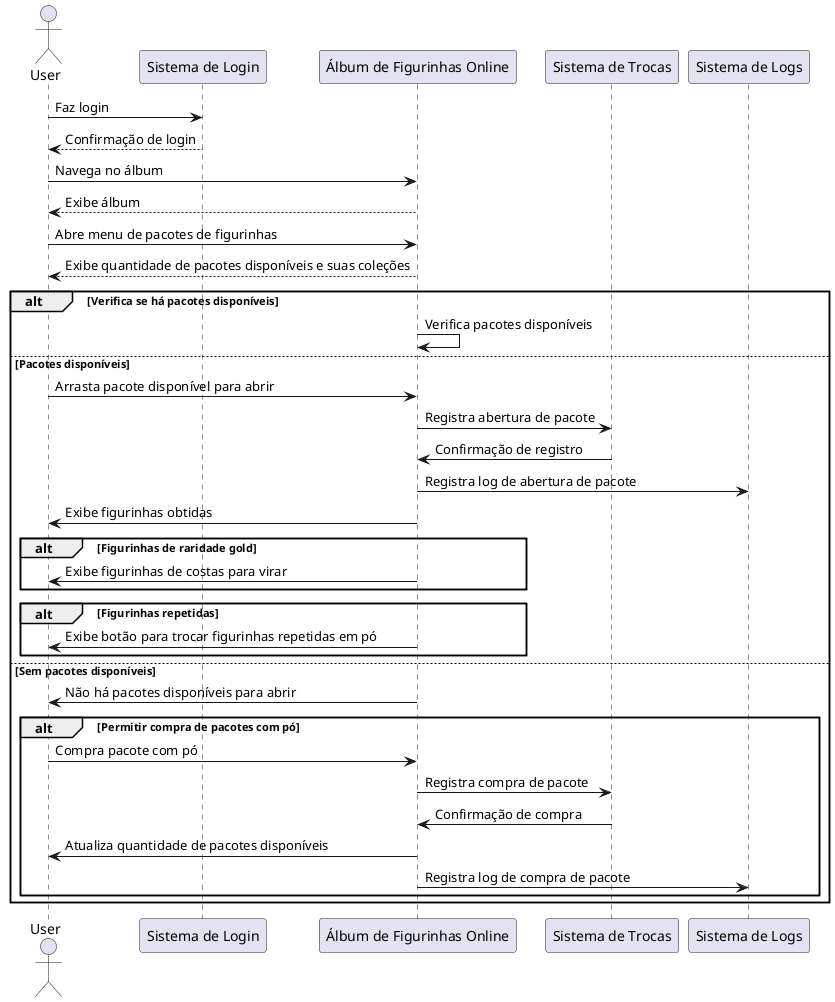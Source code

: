 @startuml Sequence Diagram for "Abrir Pacote de Figurinhas"
actor User
participant "Sistema de Login" as LoginSystem
participant "Álbum de Figurinhas Online" as Album
participant "Sistema de Trocas" as TradeSystem
participant "Sistema de Logs" as LogSystem

User -> LoginSystem: Faz login
LoginSystem --> User: Confirmação de login

User -> Album: Navega no álbum
Album --> User: Exibe álbum

User -> Album: Abre menu de pacotes de figurinhas
Album --> User: Exibe quantidade de pacotes disponíveis e suas coleções

alt Verifica se há pacotes disponíveis
    Album -> Album: Verifica pacotes disponíveis
    else Pacotes disponíveis
        User -> Album: Arrasta pacote disponível para abrir
        Album -> TradeSystem: Registra abertura de pacote
        TradeSystem -> Album: Confirmação de registro
        Album -> LogSystem: Registra log de abertura de pacote

        Album -> User: Exibe figurinhas obtidas
        alt Figurinhas de raridade gold
            Album -> User: Exibe figurinhas de costas para virar
        end

        alt Figurinhas repetidas
            Album -> User: Exibe botão para trocar figurinhas repetidas em pó
        end
    else Sem pacotes disponíveis
        Album -> User: Não há pacotes disponíveis para abrir
        alt Permitir compra de pacotes com pó
            User -> Album: Compra pacote com pó
            Album -> TradeSystem: Registra compra de pacote
            TradeSystem -> Album: Confirmação de compra
            Album -> User: Atualiza quantidade de pacotes disponíveis
            Album -> LogSystem: Registra log de compra de pacote
        end
end
@enduml
